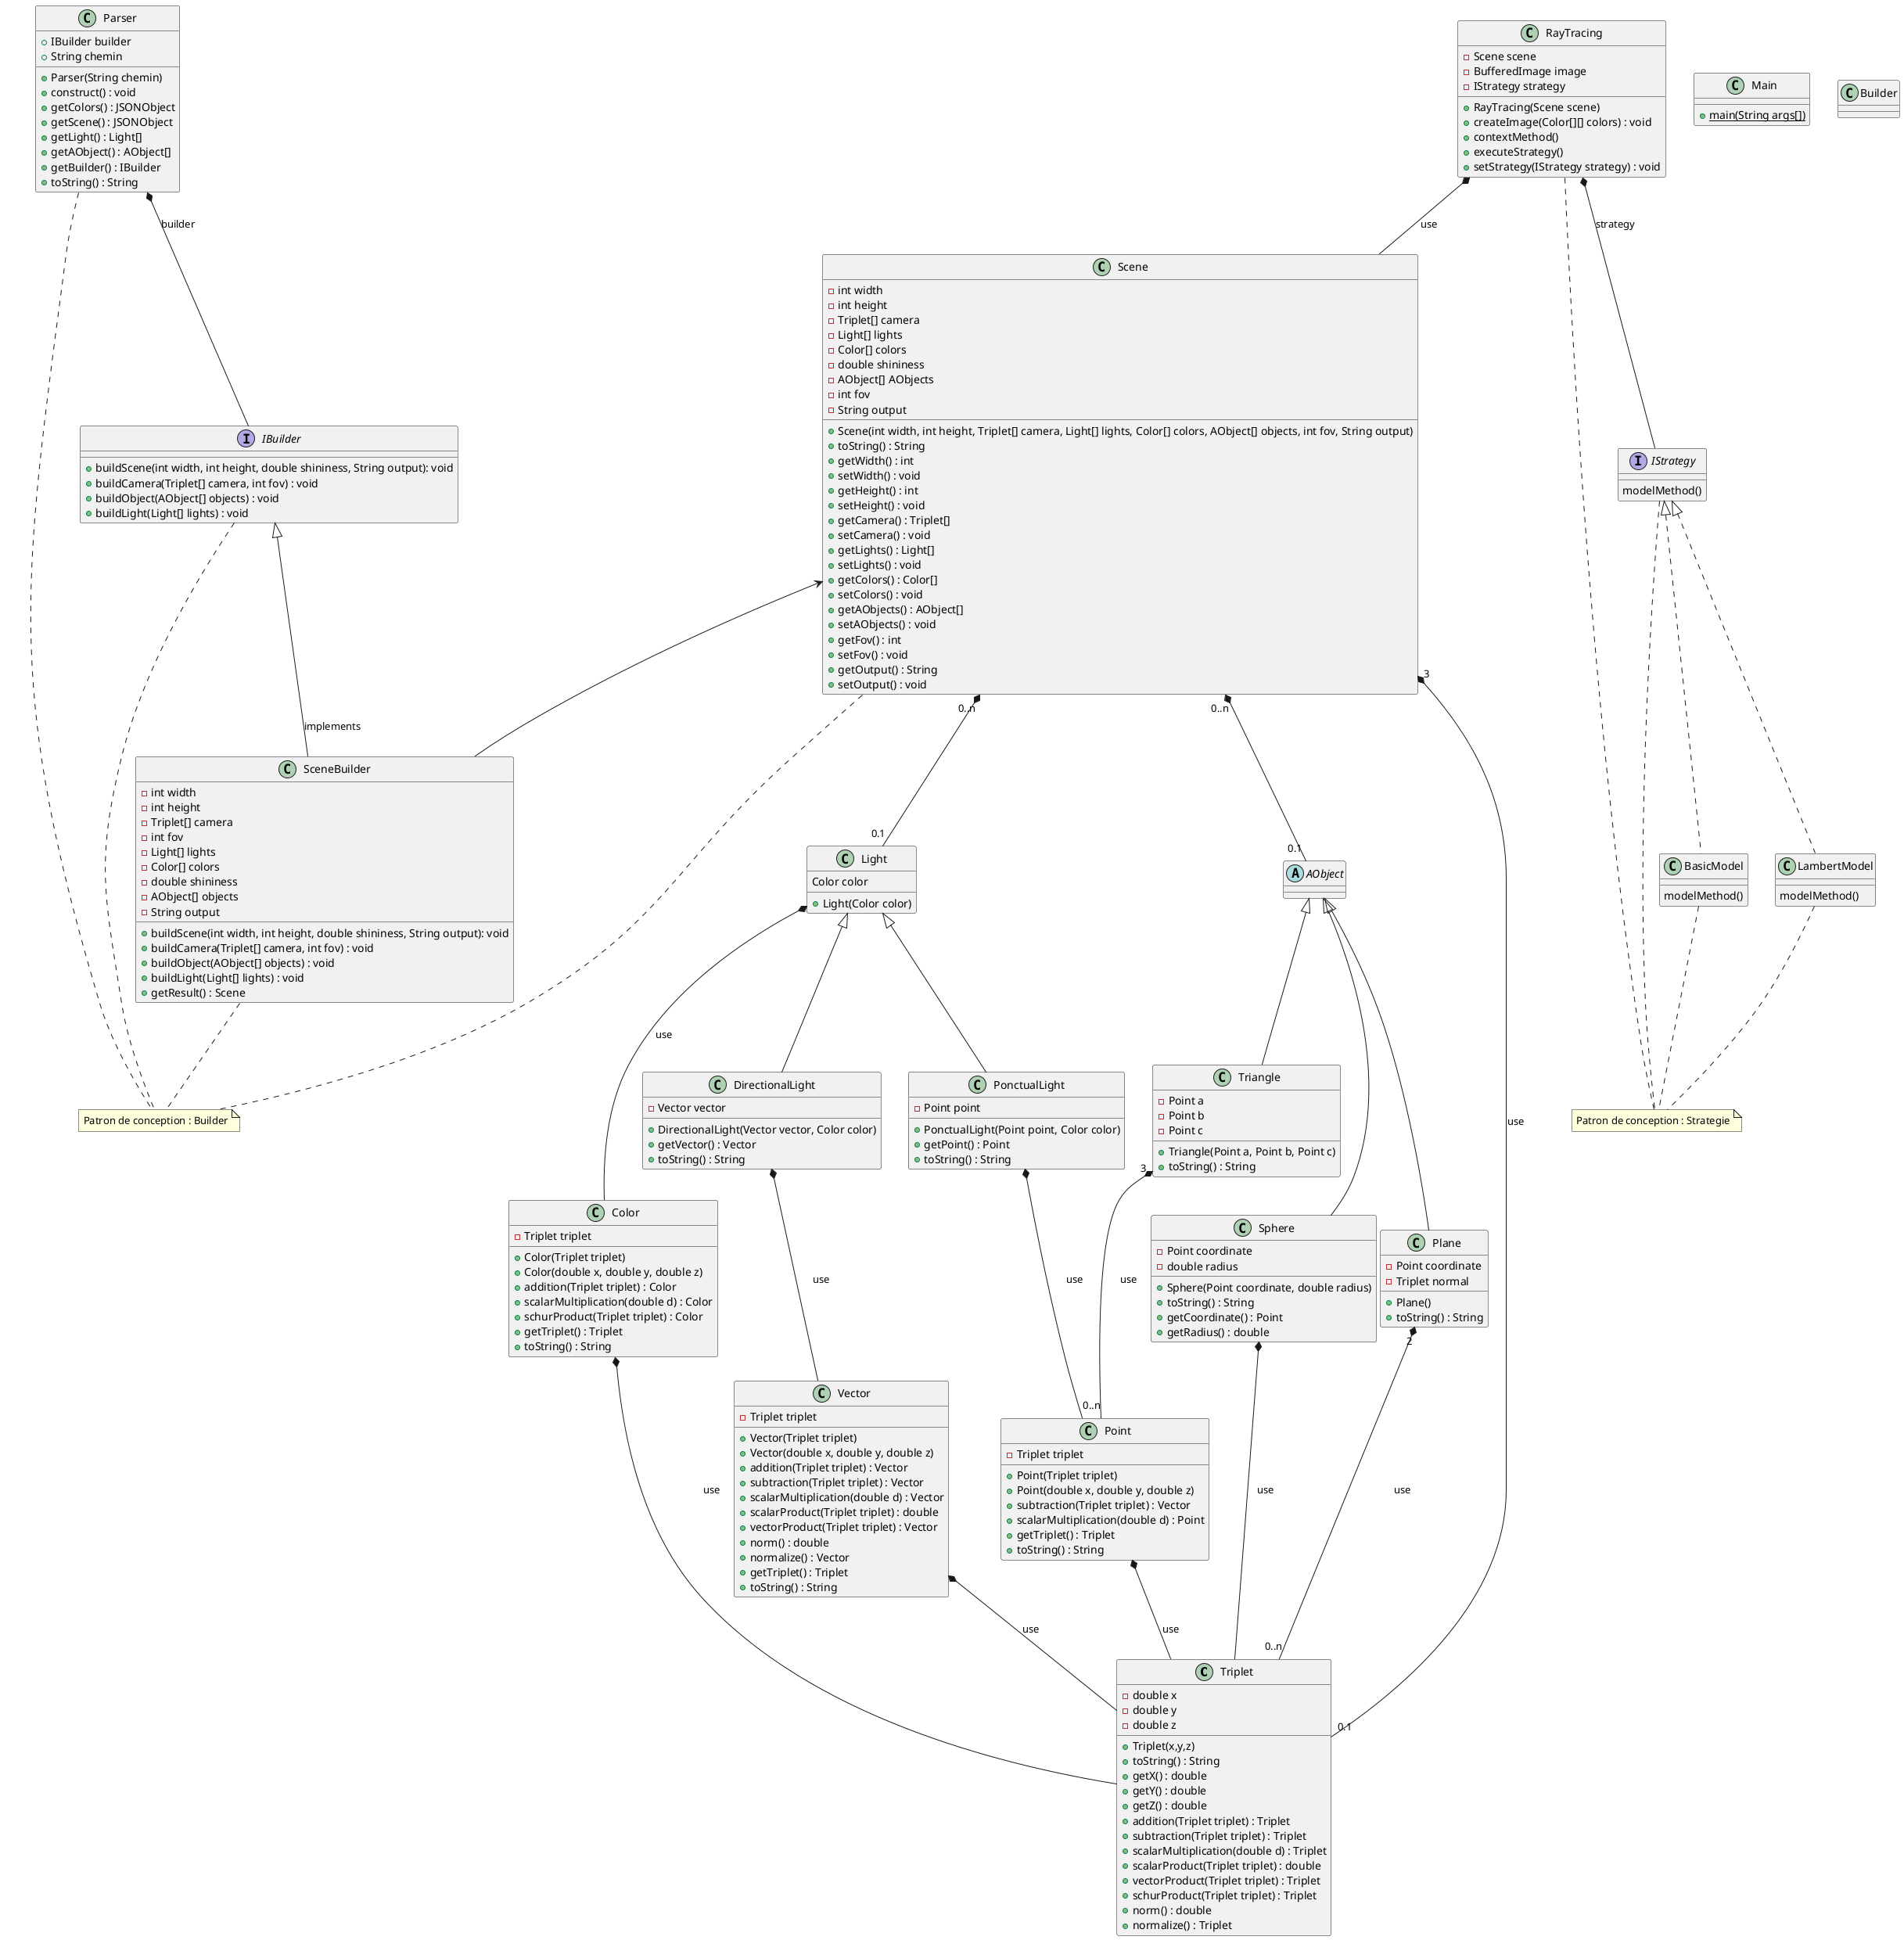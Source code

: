 @startuml

class Triplet
class Vector
class Point
class Color
class Main
class Light
class DirectionalLight
class PonctualLight
abstract class AObject

class Plane
class Triangle
class Sphere

class Scene
interface IBuilder
class Builder

Vector *-- Triplet : use
Color *-- Triplet : use
Point *-- Triplet : use

DirectionalLight *-- Vector : use

Light *-- Color : use
PonctualLight *-- Point : use


Triangle "3" *-- "0..n" Point : use
Plane "2" *-- "0..n" Triplet : use
Sphere *-- Triplet : use

Parser *-- IBuilder : builder
IBuilder <|-- SceneBuilder : implements
Scene <-- SceneBuilder
Scene "0..n" *-- "0.1" Light
Scene "0..n" *-- "0.1" AObject
Scene "3"*-- "0.1" Triplet : use
RayTracing *-- Scene : use
RayTracing *-- IStrategy : strategy

class Triplet {
-double x
-double y
-double z

+Triplet(x,y,z)
+toString() : String
+getX() : double
+getY() : double
+getZ() : double
+addition(Triplet triplet) : Triplet
+subtraction(Triplet triplet) : Triplet
+scalarMultiplication(double d) : Triplet
+scalarProduct(Triplet triplet) : double
+vectorProduct(Triplet triplet) : Triplet
+schurProduct(Triplet triplet) : Triplet
+norm() : double
+normalize() : Triplet
}

class Vector{
-Triplet triplet
+Vector(Triplet triplet)
+Vector(double x, double y, double z)
+addition(Triplet triplet) : Vector
+subtraction(Triplet triplet) : Vector
+scalarMultiplication(double d) : Vector
+scalarProduct(Triplet triplet) : double
+vectorProduct(Triplet triplet) : Vector
+norm() : double
+normalize() : Vector
+ getTriplet() : Triplet
+ toString() : String
}

class Point{
- Triplet triplet
+Point(Triplet triplet)
+Point(double x, double y, double z)
+subtraction(Triplet triplet) : Vector
+scalarMultiplication(double d) : Point
+ getTriplet() : Triplet
+ toString() : String
}

class Color{
- Triplet triplet
+Color(Triplet triplet)
+Color(double x, double y, double z)
+ addition(Triplet triplet) : Color
+ scalarMultiplication(double d) : Color
+ schurProduct(Triplet triplet) : Color
+ getTriplet() : Triplet
+ toString() : String
}


class Light{
Color color
+ Light(Color color)
}

class PonctualLight extends Light{
- Point point
+ PonctualLight(Point point, Color color)
+ getPoint() : Point
+ toString() : String
}

class DirectionalLight extends Light{
- Vector vector
+ DirectionalLight(Vector vector, Color color)
+ getVector() : Vector
+ toString() : String
}

class Triangle extends AObject {
- Point a
- Point b
- Point c
+ Triangle(Point a, Point b, Point c)
+ toString() : String
}

class Plane extends AObject{
- Point coordinate
- Triplet normal
+ Plane()
+ toString() : String
}

class Sphere extends AObject {
- Point coordinate
- double radius
+ Sphere(Point coordinate, double radius)
+ toString() : String
+ getCoordinate() : Point
+ getRadius() : double
}

note "Patron de conception : Builder" as N2
Scene .. N2
IBuilder .. N2
SceneBuilder .. N2
Parser .. N2

class Scene{
- int width
- int height
- Triplet[] camera
- Light[] lights
- Color[] colors
- double shininess
- AObject[] AObjects
- int fov
- String output
+ Scene(int width, int height, Triplet[] camera, Light[] lights, Color[] colors, AObject[] objects, int fov, String output)
+ toString() : String
+ getWidth() : int
+ setWidth() : void
+ getHeight() : int
+ setHeight() : void
+ getCamera() : Triplet[]
+ setCamera() : void
+ getLights() : Light[]
+ setLights() : void
+ getColors() : Color[]
+ setColors() : void
+ getAObjects() : AObject[]
+ setAObjects() : void
+ getFov() : int
+ setFov() : void
+ getOutput() : String
+ setOutput() : void
}

interface IBuilder {
+ buildScene(int width, int height, double shininess, String output): void
+ buildCamera(Triplet[] camera, int fov) : void
+ buildObject(AObject[] objects) : void
+ buildLight(Light[] lights) : void
}

class SceneBuilder {
- int width
- int height
- Triplet[] camera
- int fov
- Light[] lights
- Color[] colors
- double shininess
- AObject[] objects
- String output
+ buildScene(int width, int height, double shininess, String output): void
+ buildCamera(Triplet[] camera, int fov) : void
+ buildObject(AObject[] objects) : void
+ buildLight(Light[] lights) : void
+ getResult() : Scene
}

class Parser {
+IBuilder builder
+String chemin
+Parser(String chemin)
+construct() : void
+ getColors() : JSONObject
+getScene() : JSONObject
+getLight() : Light[]
+getAObject() : AObject[]
+ getBuilder() : IBuilder
+ toString() : String
}

class Main{
+ {static} main(String args[])
}

class RayTracing{
- Scene scene
- BufferedImage image
- IStrategy strategy
+ RayTracing(Scene scene)
+ createImage(Color[][] colors) : void
+ contextMethod()
+ executeStrategy()
+ setStrategy(IStrategy strategy) : void
}

class BasicModel implements IStrategy {
modelMethod()
}
class LambertModel implements IStrategy{
modelMethod()
}
interface IStrategy {
modelMethod()
}

note "Patron de conception : Strategie" as N3
BasicModel .. N3
LambertModel .. N3
IStrategy .. N3
RayTracing .. N3

@enduml